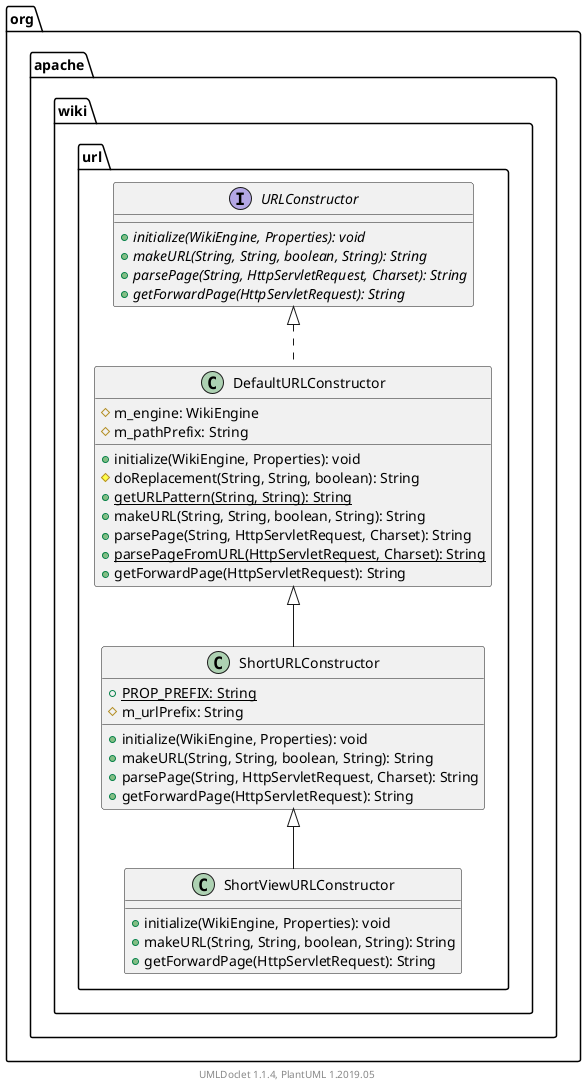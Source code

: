 @startuml

    namespace org.apache.wiki.url {

        class ShortViewURLConstructor [[ShortViewURLConstructor.html]] {
            +initialize(WikiEngine, Properties): void
            +makeURL(String, String, boolean, String): String
            +getForwardPage(HttpServletRequest): String
        }

        class ShortURLConstructor [[ShortURLConstructor.html]] {
            {static} +PROP_PREFIX: String
            #m_urlPrefix: String
            +initialize(WikiEngine, Properties): void
            +makeURL(String, String, boolean, String): String
            +parsePage(String, HttpServletRequest, Charset): String
            +getForwardPage(HttpServletRequest): String
        }

        class DefaultURLConstructor [[DefaultURLConstructor.html]] {
            #m_engine: WikiEngine
            #m_pathPrefix: String
            +initialize(WikiEngine, Properties): void
            #doReplacement(String, String, boolean): String
            {static} +getURLPattern(String, String): String
            +makeURL(String, String, boolean, String): String
            +parsePage(String, HttpServletRequest, Charset): String
            {static} +parsePageFromURL(HttpServletRequest, Charset): String
            +getForwardPage(HttpServletRequest): String
        }

        interface URLConstructor [[URLConstructor.html]] {
            {abstract} +initialize(WikiEngine, Properties): void
            {abstract} +makeURL(String, String, boolean, String): String
            {abstract} +parsePage(String, HttpServletRequest, Charset): String
            {abstract} +getForwardPage(HttpServletRequest): String
        }

        ShortURLConstructor <|-- ShortViewURLConstructor

        DefaultURLConstructor <|-- ShortURLConstructor

        URLConstructor <|.. DefaultURLConstructor

    }


    center footer UMLDoclet 1.1.4, PlantUML 1.2019.05
@enduml
